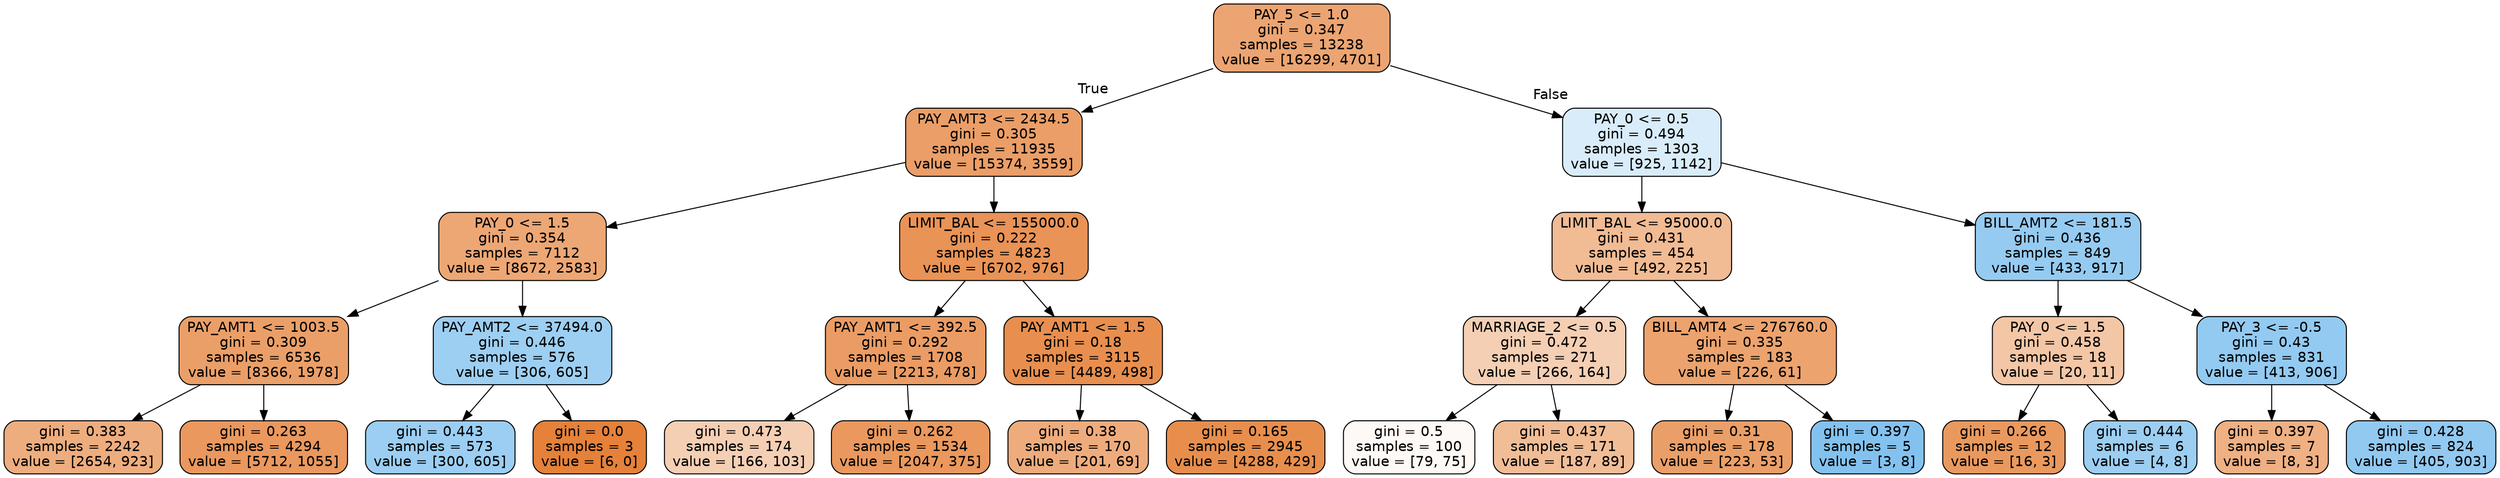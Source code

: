 digraph Tree {
node [shape=box, style="filled, rounded", color="black", fontname=helvetica] ;
edge [fontname=helvetica] ;
0 [label="PAY_5 <= 1.0\ngini = 0.347\nsamples = 13238\nvalue = [16299, 4701]", fillcolor="#eca572"] ;
1 [label="PAY_AMT3 <= 2434.5\ngini = 0.305\nsamples = 11935\nvalue = [15374, 3559]", fillcolor="#eb9e67"] ;
0 -> 1 [labeldistance=2.5, labelangle=45, headlabel="True"] ;
2 [label="PAY_0 <= 1.5\ngini = 0.354\nsamples = 7112\nvalue = [8672, 2583]", fillcolor="#eda774"] ;
1 -> 2 ;
3 [label="PAY_AMT1 <= 1003.5\ngini = 0.309\nsamples = 6536\nvalue = [8366, 1978]", fillcolor="#eb9f68"] ;
2 -> 3 ;
4 [label="gini = 0.383\nsamples = 2242\nvalue = [2654, 923]", fillcolor="#eead7e"] ;
3 -> 4 ;
5 [label="gini = 0.263\nsamples = 4294\nvalue = [5712, 1055]", fillcolor="#ea985e"] ;
3 -> 5 ;
6 [label="PAY_AMT2 <= 37494.0\ngini = 0.446\nsamples = 576\nvalue = [306, 605]", fillcolor="#9dcff2"] ;
2 -> 6 ;
7 [label="gini = 0.443\nsamples = 573\nvalue = [300, 605]", fillcolor="#9bcef2"] ;
6 -> 7 ;
8 [label="gini = 0.0\nsamples = 3\nvalue = [6, 0]", fillcolor="#e58139"] ;
6 -> 8 ;
9 [label="LIMIT_BAL <= 155000.0\ngini = 0.222\nsamples = 4823\nvalue = [6702, 976]", fillcolor="#e99356"] ;
1 -> 9 ;
10 [label="PAY_AMT1 <= 392.5\ngini = 0.292\nsamples = 1708\nvalue = [2213, 478]", fillcolor="#eb9c64"] ;
9 -> 10 ;
11 [label="gini = 0.473\nsamples = 174\nvalue = [166, 103]", fillcolor="#f5cfb4"] ;
10 -> 11 ;
12 [label="gini = 0.262\nsamples = 1534\nvalue = [2047, 375]", fillcolor="#ea985d"] ;
10 -> 12 ;
13 [label="PAY_AMT1 <= 1.5\ngini = 0.18\nsamples = 3115\nvalue = [4489, 498]", fillcolor="#e88f4f"] ;
9 -> 13 ;
14 [label="gini = 0.38\nsamples = 170\nvalue = [201, 69]", fillcolor="#eeac7d"] ;
13 -> 14 ;
15 [label="gini = 0.165\nsamples = 2945\nvalue = [4288, 429]", fillcolor="#e88e4d"] ;
13 -> 15 ;
16 [label="PAY_0 <= 0.5\ngini = 0.494\nsamples = 1303\nvalue = [925, 1142]", fillcolor="#d9ecfa"] ;
0 -> 16 [labeldistance=2.5, labelangle=-45, headlabel="False"] ;
17 [label="LIMIT_BAL <= 95000.0\ngini = 0.431\nsamples = 454\nvalue = [492, 225]", fillcolor="#f1bb94"] ;
16 -> 17 ;
18 [label="MARRIAGE_2 <= 0.5\ngini = 0.472\nsamples = 271\nvalue = [266, 164]", fillcolor="#f5cfb3"] ;
17 -> 18 ;
19 [label="gini = 0.5\nsamples = 100\nvalue = [79, 75]", fillcolor="#fef9f5"] ;
18 -> 19 ;
20 [label="gini = 0.437\nsamples = 171\nvalue = [187, 89]", fillcolor="#f1bd97"] ;
18 -> 20 ;
21 [label="BILL_AMT4 <= 276760.0\ngini = 0.335\nsamples = 183\nvalue = [226, 61]", fillcolor="#eca36e"] ;
17 -> 21 ;
22 [label="gini = 0.31\nsamples = 178\nvalue = [223, 53]", fillcolor="#eb9f68"] ;
21 -> 22 ;
23 [label="gini = 0.397\nsamples = 5\nvalue = [3, 8]", fillcolor="#83c2ef"] ;
21 -> 23 ;
24 [label="BILL_AMT2 <= 181.5\ngini = 0.436\nsamples = 849\nvalue = [433, 917]", fillcolor="#96cbf1"] ;
16 -> 24 ;
25 [label="PAY_0 <= 1.5\ngini = 0.458\nsamples = 18\nvalue = [20, 11]", fillcolor="#f3c6a6"] ;
24 -> 25 ;
26 [label="gini = 0.266\nsamples = 12\nvalue = [16, 3]", fillcolor="#ea995e"] ;
25 -> 26 ;
27 [label="gini = 0.444\nsamples = 6\nvalue = [4, 8]", fillcolor="#9ccef2"] ;
25 -> 27 ;
28 [label="PAY_3 <= -0.5\ngini = 0.43\nsamples = 831\nvalue = [413, 906]", fillcolor="#93caf1"] ;
24 -> 28 ;
29 [label="gini = 0.397\nsamples = 7\nvalue = [8, 3]", fillcolor="#efb083"] ;
28 -> 29 ;
30 [label="gini = 0.428\nsamples = 824\nvalue = [405, 903]", fillcolor="#92c9f1"] ;
28 -> 30 ;
}